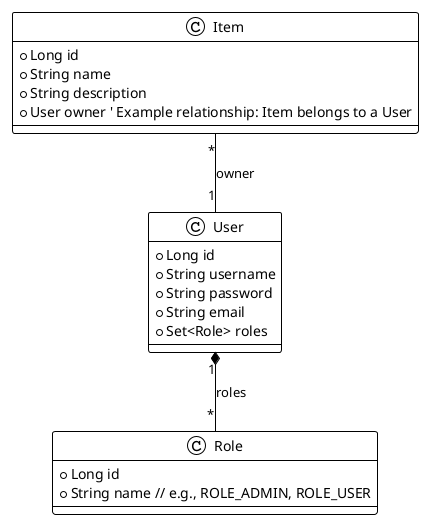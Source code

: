 @startuml
!theme plain

class User {
  +Long id
  +String username
  +String password
  +String email
  +Set<Role> roles
}

class Role {
  +Long id
  +String name // e.g., ROLE_ADMIN, ROLE_USER
}

' Placeholder for application-specific data
' Needs clarification from the user/requirements
class Item {
  +Long id
  +String name
  +String description
  +User owner ' Example relationship: Item belongs to a User
}

User "1" *-- "*" Role : roles
Item "*" -- "1" User : owner

@enduml
